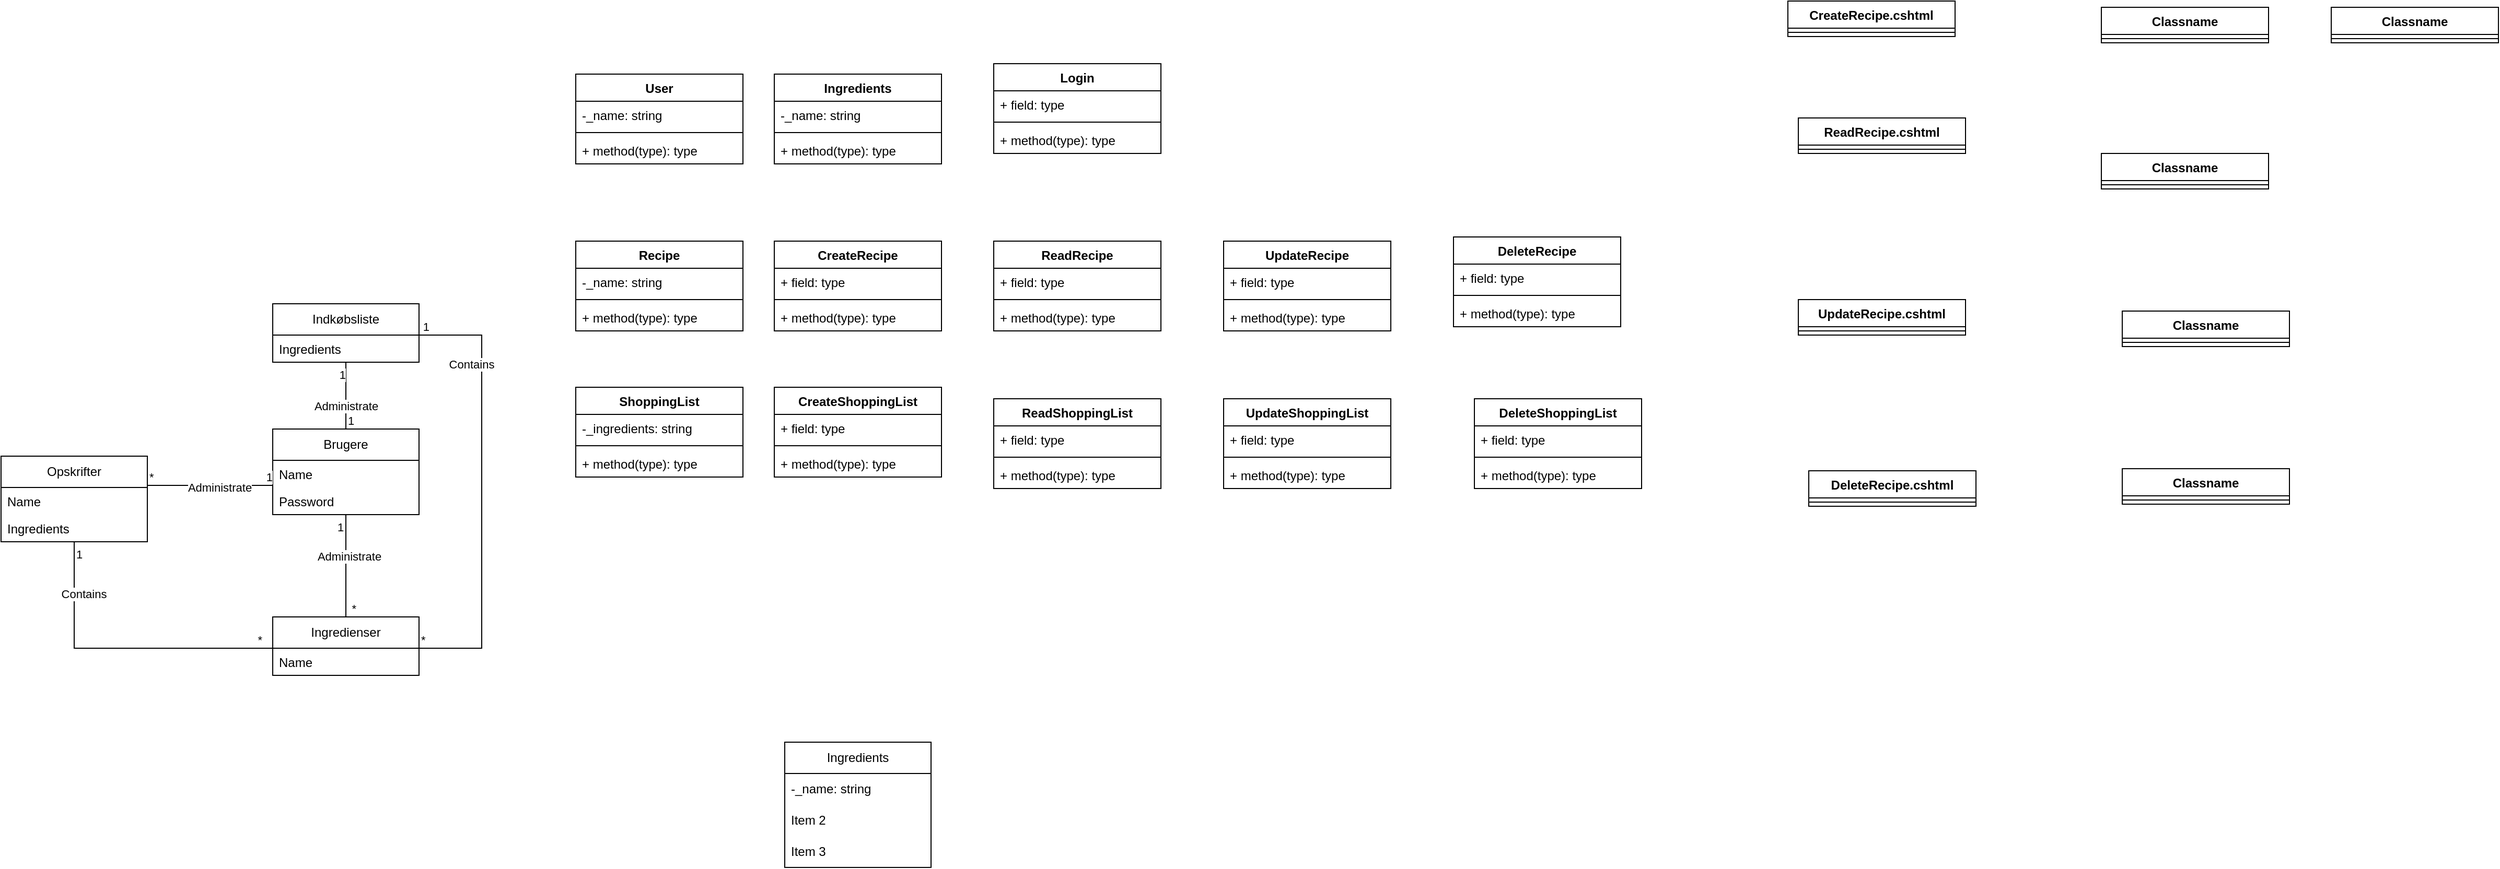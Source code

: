 <mxfile version="24.7.14">
  <diagram name="Page-1" id="929967ad-93f9-6ef4-fab6-5d389245f69c">
    <mxGraphModel dx="1613" dy="1902" grid="1" gridSize="10" guides="1" tooltips="1" connect="1" arrows="1" fold="1" page="1" pageScale="1.5" pageWidth="1169" pageHeight="826" background="none" math="0" shadow="0">
      <root>
        <mxCell id="0" style=";html=1;" />
        <mxCell id="1" style=";html=1;" parent="0" />
        <mxCell id="S16UhWUdueVycTpBz9DC-1" value="Ingredienser" style="swimlane;fontStyle=0;childLayout=stackLayout;horizontal=1;startSize=30;horizontalStack=0;resizeParent=1;resizeParentMax=0;resizeLast=0;collapsible=1;marginBottom=0;whiteSpace=wrap;html=1;" vertex="1" parent="1">
          <mxGeometry x="280" y="380" width="140" height="56" as="geometry" />
        </mxCell>
        <mxCell id="xfT99TKuTY2AC6sLYti0-56" value="Name" style="text;strokeColor=none;fillColor=none;align=left;verticalAlign=top;spacingLeft=4;spacingRight=4;overflow=hidden;rotatable=0;points=[[0,0.5],[1,0.5]];portConstraint=eastwest;whiteSpace=wrap;html=1;" vertex="1" parent="S16UhWUdueVycTpBz9DC-1">
          <mxGeometry y="30" width="140" height="26" as="geometry" />
        </mxCell>
        <mxCell id="S16UhWUdueVycTpBz9DC-5" value="Opskrifter" style="swimlane;fontStyle=0;childLayout=stackLayout;horizontal=1;startSize=30;horizontalStack=0;resizeParent=1;resizeParentMax=0;resizeLast=0;collapsible=1;marginBottom=0;whiteSpace=wrap;html=1;" vertex="1" parent="1">
          <mxGeometry x="20" y="226" width="140" height="82" as="geometry" />
        </mxCell>
        <mxCell id="xfT99TKuTY2AC6sLYti0-57" value="Name" style="text;strokeColor=none;fillColor=none;align=left;verticalAlign=top;spacingLeft=4;spacingRight=4;overflow=hidden;rotatable=0;points=[[0,0.5],[1,0.5]];portConstraint=eastwest;whiteSpace=wrap;html=1;" vertex="1" parent="S16UhWUdueVycTpBz9DC-5">
          <mxGeometry y="30" width="140" height="26" as="geometry" />
        </mxCell>
        <mxCell id="xfT99TKuTY2AC6sLYti0-50" value="Ingredients" style="text;strokeColor=none;fillColor=none;align=left;verticalAlign=top;spacingLeft=4;spacingRight=4;overflow=hidden;rotatable=0;points=[[0,0.5],[1,0.5]];portConstraint=eastwest;whiteSpace=wrap;html=1;" vertex="1" parent="S16UhWUdueVycTpBz9DC-5">
          <mxGeometry y="56" width="140" height="26" as="geometry" />
        </mxCell>
        <mxCell id="S16UhWUdueVycTpBz9DC-9" value="Brugere" style="swimlane;fontStyle=0;childLayout=stackLayout;horizontal=1;startSize=30;horizontalStack=0;resizeParent=1;resizeParentMax=0;resizeLast=0;collapsible=1;marginBottom=0;whiteSpace=wrap;html=1;" vertex="1" parent="1">
          <mxGeometry x="280" y="200" width="140" height="82" as="geometry" />
        </mxCell>
        <mxCell id="xfT99TKuTY2AC6sLYti0-53" value="Name" style="text;strokeColor=none;fillColor=none;align=left;verticalAlign=top;spacingLeft=4;spacingRight=4;overflow=hidden;rotatable=0;points=[[0,0.5],[1,0.5]];portConstraint=eastwest;whiteSpace=wrap;html=1;" vertex="1" parent="S16UhWUdueVycTpBz9DC-9">
          <mxGeometry y="30" width="140" height="26" as="geometry" />
        </mxCell>
        <mxCell id="xfT99TKuTY2AC6sLYti0-54" value="Password" style="text;strokeColor=none;fillColor=none;align=left;verticalAlign=top;spacingLeft=4;spacingRight=4;overflow=hidden;rotatable=0;points=[[0,0.5],[1,0.5]];portConstraint=eastwest;whiteSpace=wrap;html=1;" vertex="1" parent="S16UhWUdueVycTpBz9DC-9">
          <mxGeometry y="56" width="140" height="26" as="geometry" />
        </mxCell>
        <mxCell id="S16UhWUdueVycTpBz9DC-13" value="Indkøbsliste" style="swimlane;fontStyle=0;childLayout=stackLayout;horizontal=1;startSize=30;horizontalStack=0;resizeParent=1;resizeParentMax=0;resizeLast=0;collapsible=1;marginBottom=0;whiteSpace=wrap;html=1;" vertex="1" parent="1">
          <mxGeometry x="280" y="80" width="140" height="56" as="geometry" />
        </mxCell>
        <mxCell id="xfT99TKuTY2AC6sLYti0-48" value="Ingredients" style="text;strokeColor=none;fillColor=none;align=left;verticalAlign=top;spacingLeft=4;spacingRight=4;overflow=hidden;rotatable=0;points=[[0,0.5],[1,0.5]];portConstraint=eastwest;whiteSpace=wrap;html=1;" vertex="1" parent="S16UhWUdueVycTpBz9DC-13">
          <mxGeometry y="30" width="140" height="26" as="geometry" />
        </mxCell>
        <mxCell id="xfT99TKuTY2AC6sLYti0-23" value="" style="endArrow=none;html=1;edgeStyle=orthogonalEdgeStyle;rounded=0;" edge="1" parent="1" source="S16UhWUdueVycTpBz9DC-5" target="S16UhWUdueVycTpBz9DC-1">
          <mxGeometry relative="1" as="geometry">
            <mxPoint x="70" y="370" as="sourcePoint" />
            <mxPoint x="230" y="370" as="targetPoint" />
            <Array as="points">
              <mxPoint x="90" y="410" />
            </Array>
          </mxGeometry>
        </mxCell>
        <mxCell id="xfT99TKuTY2AC6sLYti0-24" value="1" style="edgeLabel;resizable=0;html=1;align=left;verticalAlign=bottom;" connectable="0" vertex="1" parent="xfT99TKuTY2AC6sLYti0-23">
          <mxGeometry x="-1" relative="1" as="geometry">
            <mxPoint y="20" as="offset" />
          </mxGeometry>
        </mxCell>
        <mxCell id="xfT99TKuTY2AC6sLYti0-25" value="*" style="edgeLabel;resizable=0;html=1;align=right;verticalAlign=bottom;" connectable="0" vertex="1" parent="xfT99TKuTY2AC6sLYti0-23">
          <mxGeometry x="1" relative="1" as="geometry">
            <mxPoint x="-10" as="offset" />
          </mxGeometry>
        </mxCell>
        <mxCell id="xfT99TKuTY2AC6sLYti0-41" value="Contains" style="edgeLabel;html=1;align=center;verticalAlign=middle;resizable=0;points=[];" connectable="0" vertex="1" parent="xfT99TKuTY2AC6sLYti0-23">
          <mxGeometry x="-0.239" y="-2" relative="1" as="geometry">
            <mxPoint y="-54" as="offset" />
          </mxGeometry>
        </mxCell>
        <mxCell id="xfT99TKuTY2AC6sLYti0-26" value="" style="endArrow=none;html=1;edgeStyle=orthogonalEdgeStyle;rounded=0;" edge="1" parent="1" source="S16UhWUdueVycTpBz9DC-1" target="S16UhWUdueVycTpBz9DC-13">
          <mxGeometry relative="1" as="geometry">
            <mxPoint x="570" y="330" as="sourcePoint" />
            <mxPoint x="730" y="330" as="targetPoint" />
            <Array as="points">
              <mxPoint x="480" y="410" />
              <mxPoint x="480" y="110" />
            </Array>
          </mxGeometry>
        </mxCell>
        <mxCell id="xfT99TKuTY2AC6sLYti0-27" value="*" style="edgeLabel;resizable=0;html=1;align=left;verticalAlign=bottom;" connectable="0" vertex="1" parent="xfT99TKuTY2AC6sLYti0-26">
          <mxGeometry x="-1" relative="1" as="geometry" />
        </mxCell>
        <mxCell id="xfT99TKuTY2AC6sLYti0-28" value="1" style="edgeLabel;resizable=0;html=1;align=right;verticalAlign=bottom;" connectable="0" vertex="1" parent="xfT99TKuTY2AC6sLYti0-26">
          <mxGeometry x="1" relative="1" as="geometry">
            <mxPoint x="10" as="offset" />
          </mxGeometry>
        </mxCell>
        <mxCell id="xfT99TKuTY2AC6sLYti0-42" value="Contains" style="edgeLabel;html=1;align=center;verticalAlign=middle;resizable=0;points=[];" connectable="0" vertex="1" parent="xfT99TKuTY2AC6sLYti0-26">
          <mxGeometry x="0.057" y="2" relative="1" as="geometry">
            <mxPoint x="-8" y="-110" as="offset" />
          </mxGeometry>
        </mxCell>
        <mxCell id="xfT99TKuTY2AC6sLYti0-29" value="" style="endArrow=none;html=1;edgeStyle=orthogonalEdgeStyle;rounded=0;" edge="1" parent="1" source="S16UhWUdueVycTpBz9DC-5" target="S16UhWUdueVycTpBz9DC-9">
          <mxGeometry relative="1" as="geometry">
            <mxPoint x="570" y="330" as="sourcePoint" />
            <mxPoint x="730" y="330" as="targetPoint" />
            <Array as="points">
              <mxPoint x="200" y="254" />
              <mxPoint x="200" y="254" />
            </Array>
          </mxGeometry>
        </mxCell>
        <mxCell id="xfT99TKuTY2AC6sLYti0-30" value="*" style="edgeLabel;resizable=0;html=1;align=left;verticalAlign=bottom;" connectable="0" vertex="1" parent="xfT99TKuTY2AC6sLYti0-29">
          <mxGeometry x="-1" relative="1" as="geometry" />
        </mxCell>
        <mxCell id="xfT99TKuTY2AC6sLYti0-31" value="1" style="edgeLabel;resizable=0;html=1;align=right;verticalAlign=bottom;" connectable="0" vertex="1" parent="xfT99TKuTY2AC6sLYti0-29">
          <mxGeometry x="1" relative="1" as="geometry" />
        </mxCell>
        <mxCell id="xfT99TKuTY2AC6sLYti0-45" value="Administrate" style="edgeLabel;html=1;align=center;verticalAlign=middle;resizable=0;points=[];" connectable="0" vertex="1" parent="xfT99TKuTY2AC6sLYti0-29">
          <mxGeometry x="-0.138" y="-2" relative="1" as="geometry">
            <mxPoint x="17" as="offset" />
          </mxGeometry>
        </mxCell>
        <mxCell id="xfT99TKuTY2AC6sLYti0-35" value="" style="endArrow=none;html=1;edgeStyle=orthogonalEdgeStyle;rounded=0;" edge="1" parent="1" source="S16UhWUdueVycTpBz9DC-9" target="S16UhWUdueVycTpBz9DC-13">
          <mxGeometry relative="1" as="geometry">
            <mxPoint x="570" y="330" as="sourcePoint" />
            <mxPoint x="730" y="330" as="targetPoint" />
          </mxGeometry>
        </mxCell>
        <mxCell id="xfT99TKuTY2AC6sLYti0-36" value="1" style="edgeLabel;resizable=0;html=1;align=left;verticalAlign=bottom;" connectable="0" vertex="1" parent="xfT99TKuTY2AC6sLYti0-35">
          <mxGeometry x="-1" relative="1" as="geometry" />
        </mxCell>
        <mxCell id="xfT99TKuTY2AC6sLYti0-37" value="1" style="edgeLabel;resizable=0;html=1;align=right;verticalAlign=bottom;" connectable="0" vertex="1" parent="xfT99TKuTY2AC6sLYti0-35">
          <mxGeometry x="1" relative="1" as="geometry">
            <mxPoint y="20" as="offset" />
          </mxGeometry>
        </mxCell>
        <mxCell id="xfT99TKuTY2AC6sLYti0-43" value="Administrate" style="edgeLabel;html=1;align=center;verticalAlign=middle;resizable=0;points=[];" connectable="0" vertex="1" parent="xfT99TKuTY2AC6sLYti0-35">
          <mxGeometry x="-0.156" relative="1" as="geometry">
            <mxPoint y="5" as="offset" />
          </mxGeometry>
        </mxCell>
        <mxCell id="xfT99TKuTY2AC6sLYti0-38" value="" style="endArrow=none;html=1;edgeStyle=orthogonalEdgeStyle;rounded=0;" edge="1" parent="1" source="S16UhWUdueVycTpBz9DC-9" target="S16UhWUdueVycTpBz9DC-1">
          <mxGeometry relative="1" as="geometry">
            <mxPoint x="570" y="330" as="sourcePoint" />
            <mxPoint x="730" y="330" as="targetPoint" />
          </mxGeometry>
        </mxCell>
        <mxCell id="xfT99TKuTY2AC6sLYti0-39" value="1" style="edgeLabel;resizable=0;html=1;align=left;verticalAlign=bottom;" connectable="0" vertex="1" parent="xfT99TKuTY2AC6sLYti0-38">
          <mxGeometry x="-1" relative="1" as="geometry">
            <mxPoint x="-10" y="20" as="offset" />
          </mxGeometry>
        </mxCell>
        <mxCell id="xfT99TKuTY2AC6sLYti0-40" value="*" style="edgeLabel;resizable=0;html=1;align=right;verticalAlign=bottom;" connectable="0" vertex="1" parent="xfT99TKuTY2AC6sLYti0-38">
          <mxGeometry x="1" relative="1" as="geometry">
            <mxPoint x="10" as="offset" />
          </mxGeometry>
        </mxCell>
        <mxCell id="xfT99TKuTY2AC6sLYti0-44" value="Administrate" style="edgeLabel;html=1;align=center;verticalAlign=middle;resizable=0;points=[];" connectable="0" vertex="1" parent="xfT99TKuTY2AC6sLYti0-38">
          <mxGeometry x="0.056" y="3" relative="1" as="geometry">
            <mxPoint y="-12" as="offset" />
          </mxGeometry>
        </mxCell>
        <mxCell id="S16UhWUdueVycTpBz9DC-59" value="Ingredients" style="swimlane;fontStyle=0;childLayout=stackLayout;horizontal=1;startSize=30;horizontalStack=0;resizeParent=1;resizeParentMax=0;resizeLast=0;collapsible=1;marginBottom=0;whiteSpace=wrap;html=1;" vertex="1" parent="1">
          <mxGeometry x="770" y="500" width="140" height="120" as="geometry" />
        </mxCell>
        <mxCell id="S16UhWUdueVycTpBz9DC-60" value="-_name: string" style="text;strokeColor=none;fillColor=none;align=left;verticalAlign=middle;spacingLeft=4;spacingRight=4;overflow=hidden;points=[[0,0.5],[1,0.5]];portConstraint=eastwest;rotatable=0;whiteSpace=wrap;html=1;" vertex="1" parent="S16UhWUdueVycTpBz9DC-59">
          <mxGeometry y="30" width="140" height="30" as="geometry" />
        </mxCell>
        <mxCell id="S16UhWUdueVycTpBz9DC-61" value="Item 2" style="text;strokeColor=none;fillColor=none;align=left;verticalAlign=middle;spacingLeft=4;spacingRight=4;overflow=hidden;points=[[0,0.5],[1,0.5]];portConstraint=eastwest;rotatable=0;whiteSpace=wrap;html=1;" vertex="1" parent="S16UhWUdueVycTpBz9DC-59">
          <mxGeometry y="60" width="140" height="30" as="geometry" />
        </mxCell>
        <mxCell id="S16UhWUdueVycTpBz9DC-62" value="Item 3" style="text;strokeColor=none;fillColor=none;align=left;verticalAlign=middle;spacingLeft=4;spacingRight=4;overflow=hidden;points=[[0,0.5],[1,0.5]];portConstraint=eastwest;rotatable=0;whiteSpace=wrap;html=1;" vertex="1" parent="S16UhWUdueVycTpBz9DC-59">
          <mxGeometry y="90" width="140" height="30" as="geometry" />
        </mxCell>
        <mxCell id="S16UhWUdueVycTpBz9DC-67" value="CreateRecipe" style="swimlane;fontStyle=1;align=center;verticalAlign=top;childLayout=stackLayout;horizontal=1;startSize=26;horizontalStack=0;resizeParent=1;resizeParentMax=0;resizeLast=0;collapsible=1;marginBottom=0;whiteSpace=wrap;html=1;" vertex="1" parent="1">
          <mxGeometry x="760" y="20" width="160" height="86" as="geometry" />
        </mxCell>
        <mxCell id="S16UhWUdueVycTpBz9DC-68" value="+ field: type" style="text;strokeColor=none;fillColor=none;align=left;verticalAlign=top;spacingLeft=4;spacingRight=4;overflow=hidden;rotatable=0;points=[[0,0.5],[1,0.5]];portConstraint=eastwest;whiteSpace=wrap;html=1;" vertex="1" parent="S16UhWUdueVycTpBz9DC-67">
          <mxGeometry y="26" width="160" height="26" as="geometry" />
        </mxCell>
        <mxCell id="S16UhWUdueVycTpBz9DC-69" value="" style="line;strokeWidth=1;fillColor=none;align=left;verticalAlign=middle;spacingTop=-1;spacingLeft=3;spacingRight=3;rotatable=0;labelPosition=right;points=[];portConstraint=eastwest;strokeColor=inherit;" vertex="1" parent="S16UhWUdueVycTpBz9DC-67">
          <mxGeometry y="52" width="160" height="8" as="geometry" />
        </mxCell>
        <mxCell id="S16UhWUdueVycTpBz9DC-70" value="+ method(type): type" style="text;strokeColor=none;fillColor=none;align=left;verticalAlign=top;spacingLeft=4;spacingRight=4;overflow=hidden;rotatable=0;points=[[0,0.5],[1,0.5]];portConstraint=eastwest;whiteSpace=wrap;html=1;" vertex="1" parent="S16UhWUdueVycTpBz9DC-67">
          <mxGeometry y="60" width="160" height="26" as="geometry" />
        </mxCell>
        <mxCell id="S16UhWUdueVycTpBz9DC-71" value="ReadRecipe" style="swimlane;fontStyle=1;align=center;verticalAlign=top;childLayout=stackLayout;horizontal=1;startSize=26;horizontalStack=0;resizeParent=1;resizeParentMax=0;resizeLast=0;collapsible=1;marginBottom=0;whiteSpace=wrap;html=1;" vertex="1" parent="1">
          <mxGeometry x="970" y="20" width="160" height="86" as="geometry" />
        </mxCell>
        <mxCell id="S16UhWUdueVycTpBz9DC-72" value="+ field: type" style="text;strokeColor=none;fillColor=none;align=left;verticalAlign=top;spacingLeft=4;spacingRight=4;overflow=hidden;rotatable=0;points=[[0,0.5],[1,0.5]];portConstraint=eastwest;whiteSpace=wrap;html=1;" vertex="1" parent="S16UhWUdueVycTpBz9DC-71">
          <mxGeometry y="26" width="160" height="26" as="geometry" />
        </mxCell>
        <mxCell id="S16UhWUdueVycTpBz9DC-73" value="" style="line;strokeWidth=1;fillColor=none;align=left;verticalAlign=middle;spacingTop=-1;spacingLeft=3;spacingRight=3;rotatable=0;labelPosition=right;points=[];portConstraint=eastwest;strokeColor=inherit;" vertex="1" parent="S16UhWUdueVycTpBz9DC-71">
          <mxGeometry y="52" width="160" height="8" as="geometry" />
        </mxCell>
        <mxCell id="S16UhWUdueVycTpBz9DC-74" value="+ method(type): type" style="text;strokeColor=none;fillColor=none;align=left;verticalAlign=top;spacingLeft=4;spacingRight=4;overflow=hidden;rotatable=0;points=[[0,0.5],[1,0.5]];portConstraint=eastwest;whiteSpace=wrap;html=1;" vertex="1" parent="S16UhWUdueVycTpBz9DC-71">
          <mxGeometry y="60" width="160" height="26" as="geometry" />
        </mxCell>
        <mxCell id="S16UhWUdueVycTpBz9DC-75" value="UpdateRecipe" style="swimlane;fontStyle=1;align=center;verticalAlign=top;childLayout=stackLayout;horizontal=1;startSize=26;horizontalStack=0;resizeParent=1;resizeParentMax=0;resizeLast=0;collapsible=1;marginBottom=0;whiteSpace=wrap;html=1;" vertex="1" parent="1">
          <mxGeometry x="1190" y="20" width="160" height="86" as="geometry" />
        </mxCell>
        <mxCell id="S16UhWUdueVycTpBz9DC-76" value="+ field: type" style="text;strokeColor=none;fillColor=none;align=left;verticalAlign=top;spacingLeft=4;spacingRight=4;overflow=hidden;rotatable=0;points=[[0,0.5],[1,0.5]];portConstraint=eastwest;whiteSpace=wrap;html=1;" vertex="1" parent="S16UhWUdueVycTpBz9DC-75">
          <mxGeometry y="26" width="160" height="26" as="geometry" />
        </mxCell>
        <mxCell id="S16UhWUdueVycTpBz9DC-77" value="" style="line;strokeWidth=1;fillColor=none;align=left;verticalAlign=middle;spacingTop=-1;spacingLeft=3;spacingRight=3;rotatable=0;labelPosition=right;points=[];portConstraint=eastwest;strokeColor=inherit;" vertex="1" parent="S16UhWUdueVycTpBz9DC-75">
          <mxGeometry y="52" width="160" height="8" as="geometry" />
        </mxCell>
        <mxCell id="S16UhWUdueVycTpBz9DC-78" value="+ method(type): type" style="text;strokeColor=none;fillColor=none;align=left;verticalAlign=top;spacingLeft=4;spacingRight=4;overflow=hidden;rotatable=0;points=[[0,0.5],[1,0.5]];portConstraint=eastwest;whiteSpace=wrap;html=1;" vertex="1" parent="S16UhWUdueVycTpBz9DC-75">
          <mxGeometry y="60" width="160" height="26" as="geometry" />
        </mxCell>
        <mxCell id="S16UhWUdueVycTpBz9DC-79" value="DeleteRecipe" style="swimlane;fontStyle=1;align=center;verticalAlign=top;childLayout=stackLayout;horizontal=1;startSize=26;horizontalStack=0;resizeParent=1;resizeParentMax=0;resizeLast=0;collapsible=1;marginBottom=0;whiteSpace=wrap;html=1;" vertex="1" parent="1">
          <mxGeometry x="1410" y="16" width="160" height="86" as="geometry" />
        </mxCell>
        <mxCell id="S16UhWUdueVycTpBz9DC-80" value="+ field: type" style="text;strokeColor=none;fillColor=none;align=left;verticalAlign=top;spacingLeft=4;spacingRight=4;overflow=hidden;rotatable=0;points=[[0,0.5],[1,0.5]];portConstraint=eastwest;whiteSpace=wrap;html=1;" vertex="1" parent="S16UhWUdueVycTpBz9DC-79">
          <mxGeometry y="26" width="160" height="26" as="geometry" />
        </mxCell>
        <mxCell id="S16UhWUdueVycTpBz9DC-81" value="" style="line;strokeWidth=1;fillColor=none;align=left;verticalAlign=middle;spacingTop=-1;spacingLeft=3;spacingRight=3;rotatable=0;labelPosition=right;points=[];portConstraint=eastwest;strokeColor=inherit;" vertex="1" parent="S16UhWUdueVycTpBz9DC-79">
          <mxGeometry y="52" width="160" height="8" as="geometry" />
        </mxCell>
        <mxCell id="S16UhWUdueVycTpBz9DC-82" value="+ method(type): type" style="text;strokeColor=none;fillColor=none;align=left;verticalAlign=top;spacingLeft=4;spacingRight=4;overflow=hidden;rotatable=0;points=[[0,0.5],[1,0.5]];portConstraint=eastwest;whiteSpace=wrap;html=1;" vertex="1" parent="S16UhWUdueVycTpBz9DC-79">
          <mxGeometry y="60" width="160" height="26" as="geometry" />
        </mxCell>
        <mxCell id="S16UhWUdueVycTpBz9DC-83" value="CreateShoppingList" style="swimlane;fontStyle=1;align=center;verticalAlign=top;childLayout=stackLayout;horizontal=1;startSize=26;horizontalStack=0;resizeParent=1;resizeParentMax=0;resizeLast=0;collapsible=1;marginBottom=0;whiteSpace=wrap;html=1;" vertex="1" parent="1">
          <mxGeometry x="760" y="160" width="160" height="86" as="geometry" />
        </mxCell>
        <mxCell id="S16UhWUdueVycTpBz9DC-84" value="+ field: type" style="text;strokeColor=none;fillColor=none;align=left;verticalAlign=top;spacingLeft=4;spacingRight=4;overflow=hidden;rotatable=0;points=[[0,0.5],[1,0.5]];portConstraint=eastwest;whiteSpace=wrap;html=1;" vertex="1" parent="S16UhWUdueVycTpBz9DC-83">
          <mxGeometry y="26" width="160" height="26" as="geometry" />
        </mxCell>
        <mxCell id="S16UhWUdueVycTpBz9DC-85" value="" style="line;strokeWidth=1;fillColor=none;align=left;verticalAlign=middle;spacingTop=-1;spacingLeft=3;spacingRight=3;rotatable=0;labelPosition=right;points=[];portConstraint=eastwest;strokeColor=inherit;" vertex="1" parent="S16UhWUdueVycTpBz9DC-83">
          <mxGeometry y="52" width="160" height="8" as="geometry" />
        </mxCell>
        <mxCell id="S16UhWUdueVycTpBz9DC-86" value="+ method(type): type" style="text;strokeColor=none;fillColor=none;align=left;verticalAlign=top;spacingLeft=4;spacingRight=4;overflow=hidden;rotatable=0;points=[[0,0.5],[1,0.5]];portConstraint=eastwest;whiteSpace=wrap;html=1;" vertex="1" parent="S16UhWUdueVycTpBz9DC-83">
          <mxGeometry y="60" width="160" height="26" as="geometry" />
        </mxCell>
        <mxCell id="S16UhWUdueVycTpBz9DC-87" value="ReadShoppingList" style="swimlane;fontStyle=1;align=center;verticalAlign=top;childLayout=stackLayout;horizontal=1;startSize=26;horizontalStack=0;resizeParent=1;resizeParentMax=0;resizeLast=0;collapsible=1;marginBottom=0;whiteSpace=wrap;html=1;" vertex="1" parent="1">
          <mxGeometry x="970" y="171" width="160" height="86" as="geometry" />
        </mxCell>
        <mxCell id="S16UhWUdueVycTpBz9DC-88" value="+ field: type" style="text;strokeColor=none;fillColor=none;align=left;verticalAlign=top;spacingLeft=4;spacingRight=4;overflow=hidden;rotatable=0;points=[[0,0.5],[1,0.5]];portConstraint=eastwest;whiteSpace=wrap;html=1;" vertex="1" parent="S16UhWUdueVycTpBz9DC-87">
          <mxGeometry y="26" width="160" height="26" as="geometry" />
        </mxCell>
        <mxCell id="S16UhWUdueVycTpBz9DC-89" value="" style="line;strokeWidth=1;fillColor=none;align=left;verticalAlign=middle;spacingTop=-1;spacingLeft=3;spacingRight=3;rotatable=0;labelPosition=right;points=[];portConstraint=eastwest;strokeColor=inherit;" vertex="1" parent="S16UhWUdueVycTpBz9DC-87">
          <mxGeometry y="52" width="160" height="8" as="geometry" />
        </mxCell>
        <mxCell id="S16UhWUdueVycTpBz9DC-90" value="+ method(type): type" style="text;strokeColor=none;fillColor=none;align=left;verticalAlign=top;spacingLeft=4;spacingRight=4;overflow=hidden;rotatable=0;points=[[0,0.5],[1,0.5]];portConstraint=eastwest;whiteSpace=wrap;html=1;" vertex="1" parent="S16UhWUdueVycTpBz9DC-87">
          <mxGeometry y="60" width="160" height="26" as="geometry" />
        </mxCell>
        <mxCell id="S16UhWUdueVycTpBz9DC-91" value="UpdateShoppingList" style="swimlane;fontStyle=1;align=center;verticalAlign=top;childLayout=stackLayout;horizontal=1;startSize=26;horizontalStack=0;resizeParent=1;resizeParentMax=0;resizeLast=0;collapsible=1;marginBottom=0;whiteSpace=wrap;html=1;" vertex="1" parent="1">
          <mxGeometry x="1190" y="171" width="160" height="86" as="geometry" />
        </mxCell>
        <mxCell id="S16UhWUdueVycTpBz9DC-92" value="+ field: type" style="text;strokeColor=none;fillColor=none;align=left;verticalAlign=top;spacingLeft=4;spacingRight=4;overflow=hidden;rotatable=0;points=[[0,0.5],[1,0.5]];portConstraint=eastwest;whiteSpace=wrap;html=1;" vertex="1" parent="S16UhWUdueVycTpBz9DC-91">
          <mxGeometry y="26" width="160" height="26" as="geometry" />
        </mxCell>
        <mxCell id="S16UhWUdueVycTpBz9DC-93" value="" style="line;strokeWidth=1;fillColor=none;align=left;verticalAlign=middle;spacingTop=-1;spacingLeft=3;spacingRight=3;rotatable=0;labelPosition=right;points=[];portConstraint=eastwest;strokeColor=inherit;" vertex="1" parent="S16UhWUdueVycTpBz9DC-91">
          <mxGeometry y="52" width="160" height="8" as="geometry" />
        </mxCell>
        <mxCell id="S16UhWUdueVycTpBz9DC-94" value="+ method(type): type" style="text;strokeColor=none;fillColor=none;align=left;verticalAlign=top;spacingLeft=4;spacingRight=4;overflow=hidden;rotatable=0;points=[[0,0.5],[1,0.5]];portConstraint=eastwest;whiteSpace=wrap;html=1;" vertex="1" parent="S16UhWUdueVycTpBz9DC-91">
          <mxGeometry y="60" width="160" height="26" as="geometry" />
        </mxCell>
        <mxCell id="S16UhWUdueVycTpBz9DC-95" value="DeleteShoppingList" style="swimlane;fontStyle=1;align=center;verticalAlign=top;childLayout=stackLayout;horizontal=1;startSize=26;horizontalStack=0;resizeParent=1;resizeParentMax=0;resizeLast=0;collapsible=1;marginBottom=0;whiteSpace=wrap;html=1;" vertex="1" parent="1">
          <mxGeometry x="1430" y="171" width="160" height="86" as="geometry" />
        </mxCell>
        <mxCell id="S16UhWUdueVycTpBz9DC-96" value="+ field: type" style="text;strokeColor=none;fillColor=none;align=left;verticalAlign=top;spacingLeft=4;spacingRight=4;overflow=hidden;rotatable=0;points=[[0,0.5],[1,0.5]];portConstraint=eastwest;whiteSpace=wrap;html=1;" vertex="1" parent="S16UhWUdueVycTpBz9DC-95">
          <mxGeometry y="26" width="160" height="26" as="geometry" />
        </mxCell>
        <mxCell id="S16UhWUdueVycTpBz9DC-97" value="" style="line;strokeWidth=1;fillColor=none;align=left;verticalAlign=middle;spacingTop=-1;spacingLeft=3;spacingRight=3;rotatable=0;labelPosition=right;points=[];portConstraint=eastwest;strokeColor=inherit;" vertex="1" parent="S16UhWUdueVycTpBz9DC-95">
          <mxGeometry y="52" width="160" height="8" as="geometry" />
        </mxCell>
        <mxCell id="S16UhWUdueVycTpBz9DC-98" value="+ method(type): type" style="text;strokeColor=none;fillColor=none;align=left;verticalAlign=top;spacingLeft=4;spacingRight=4;overflow=hidden;rotatable=0;points=[[0,0.5],[1,0.5]];portConstraint=eastwest;whiteSpace=wrap;html=1;" vertex="1" parent="S16UhWUdueVycTpBz9DC-95">
          <mxGeometry y="60" width="160" height="26" as="geometry" />
        </mxCell>
        <mxCell id="S16UhWUdueVycTpBz9DC-99" value="User" style="swimlane;fontStyle=1;align=center;verticalAlign=top;childLayout=stackLayout;horizontal=1;startSize=26;horizontalStack=0;resizeParent=1;resizeParentMax=0;resizeLast=0;collapsible=1;marginBottom=0;whiteSpace=wrap;html=1;" vertex="1" parent="1">
          <mxGeometry x="570" y="-140" width="160" height="86" as="geometry" />
        </mxCell>
        <mxCell id="S16UhWUdueVycTpBz9DC-100" value="&lt;div&gt;-_name: string&lt;/div&gt;&lt;div&gt;&lt;br&gt;&lt;/div&gt;" style="text;strokeColor=none;fillColor=none;align=left;verticalAlign=top;spacingLeft=4;spacingRight=4;overflow=hidden;rotatable=0;points=[[0,0.5],[1,0.5]];portConstraint=eastwest;whiteSpace=wrap;html=1;" vertex="1" parent="S16UhWUdueVycTpBz9DC-99">
          <mxGeometry y="26" width="160" height="26" as="geometry" />
        </mxCell>
        <mxCell id="S16UhWUdueVycTpBz9DC-101" value="" style="line;strokeWidth=1;fillColor=none;align=left;verticalAlign=middle;spacingTop=-1;spacingLeft=3;spacingRight=3;rotatable=0;labelPosition=right;points=[];portConstraint=eastwest;strokeColor=inherit;" vertex="1" parent="S16UhWUdueVycTpBz9DC-99">
          <mxGeometry y="52" width="160" height="8" as="geometry" />
        </mxCell>
        <mxCell id="S16UhWUdueVycTpBz9DC-102" value="+ method(type): type" style="text;strokeColor=none;fillColor=none;align=left;verticalAlign=top;spacingLeft=4;spacingRight=4;overflow=hidden;rotatable=0;points=[[0,0.5],[1,0.5]];portConstraint=eastwest;whiteSpace=wrap;html=1;" vertex="1" parent="S16UhWUdueVycTpBz9DC-99">
          <mxGeometry y="60" width="160" height="26" as="geometry" />
        </mxCell>
        <mxCell id="S16UhWUdueVycTpBz9DC-104" value="Ingredients" style="swimlane;fontStyle=1;align=center;verticalAlign=top;childLayout=stackLayout;horizontal=1;startSize=26;horizontalStack=0;resizeParent=1;resizeParentMax=0;resizeLast=0;collapsible=1;marginBottom=0;whiteSpace=wrap;html=1;" vertex="1" parent="1">
          <mxGeometry x="760" y="-140" width="160" height="86" as="geometry" />
        </mxCell>
        <mxCell id="S16UhWUdueVycTpBz9DC-105" value="-_name: string" style="text;strokeColor=none;fillColor=none;align=left;verticalAlign=top;spacingLeft=4;spacingRight=4;overflow=hidden;rotatable=0;points=[[0,0.5],[1,0.5]];portConstraint=eastwest;whiteSpace=wrap;html=1;" vertex="1" parent="S16UhWUdueVycTpBz9DC-104">
          <mxGeometry y="26" width="160" height="26" as="geometry" />
        </mxCell>
        <mxCell id="S16UhWUdueVycTpBz9DC-106" value="" style="line;strokeWidth=1;fillColor=none;align=left;verticalAlign=middle;spacingTop=-1;spacingLeft=3;spacingRight=3;rotatable=0;labelPosition=right;points=[];portConstraint=eastwest;strokeColor=inherit;" vertex="1" parent="S16UhWUdueVycTpBz9DC-104">
          <mxGeometry y="52" width="160" height="8" as="geometry" />
        </mxCell>
        <mxCell id="S16UhWUdueVycTpBz9DC-107" value="+ method(type): type" style="text;strokeColor=none;fillColor=none;align=left;verticalAlign=top;spacingLeft=4;spacingRight=4;overflow=hidden;rotatable=0;points=[[0,0.5],[1,0.5]];portConstraint=eastwest;whiteSpace=wrap;html=1;" vertex="1" parent="S16UhWUdueVycTpBz9DC-104">
          <mxGeometry y="60" width="160" height="26" as="geometry" />
        </mxCell>
        <mxCell id="S16UhWUdueVycTpBz9DC-108" value="ShoppingList" style="swimlane;fontStyle=1;align=center;verticalAlign=top;childLayout=stackLayout;horizontal=1;startSize=26;horizontalStack=0;resizeParent=1;resizeParentMax=0;resizeLast=0;collapsible=1;marginBottom=0;whiteSpace=wrap;html=1;" vertex="1" parent="1">
          <mxGeometry x="570" y="160" width="160" height="86" as="geometry" />
        </mxCell>
        <mxCell id="S16UhWUdueVycTpBz9DC-109" value="-_ingredients: string" style="text;strokeColor=none;fillColor=none;align=left;verticalAlign=top;spacingLeft=4;spacingRight=4;overflow=hidden;rotatable=0;points=[[0,0.5],[1,0.5]];portConstraint=eastwest;whiteSpace=wrap;html=1;" vertex="1" parent="S16UhWUdueVycTpBz9DC-108">
          <mxGeometry y="26" width="160" height="26" as="geometry" />
        </mxCell>
        <mxCell id="S16UhWUdueVycTpBz9DC-110" value="" style="line;strokeWidth=1;fillColor=none;align=left;verticalAlign=middle;spacingTop=-1;spacingLeft=3;spacingRight=3;rotatable=0;labelPosition=right;points=[];portConstraint=eastwest;strokeColor=inherit;" vertex="1" parent="S16UhWUdueVycTpBz9DC-108">
          <mxGeometry y="52" width="160" height="8" as="geometry" />
        </mxCell>
        <mxCell id="S16UhWUdueVycTpBz9DC-111" value="+ method(type): type" style="text;strokeColor=none;fillColor=none;align=left;verticalAlign=top;spacingLeft=4;spacingRight=4;overflow=hidden;rotatable=0;points=[[0,0.5],[1,0.5]];portConstraint=eastwest;whiteSpace=wrap;html=1;" vertex="1" parent="S16UhWUdueVycTpBz9DC-108">
          <mxGeometry y="60" width="160" height="26" as="geometry" />
        </mxCell>
        <mxCell id="S16UhWUdueVycTpBz9DC-112" value="Recipe" style="swimlane;fontStyle=1;align=center;verticalAlign=top;childLayout=stackLayout;horizontal=1;startSize=26;horizontalStack=0;resizeParent=1;resizeParentMax=0;resizeLast=0;collapsible=1;marginBottom=0;whiteSpace=wrap;html=1;" vertex="1" parent="1">
          <mxGeometry x="570" y="20" width="160" height="86" as="geometry" />
        </mxCell>
        <mxCell id="S16UhWUdueVycTpBz9DC-113" value="-_name: string" style="text;strokeColor=none;fillColor=none;align=left;verticalAlign=top;spacingLeft=4;spacingRight=4;overflow=hidden;rotatable=0;points=[[0,0.5],[1,0.5]];portConstraint=eastwest;whiteSpace=wrap;html=1;" vertex="1" parent="S16UhWUdueVycTpBz9DC-112">
          <mxGeometry y="26" width="160" height="26" as="geometry" />
        </mxCell>
        <mxCell id="S16UhWUdueVycTpBz9DC-114" value="" style="line;strokeWidth=1;fillColor=none;align=left;verticalAlign=middle;spacingTop=-1;spacingLeft=3;spacingRight=3;rotatable=0;labelPosition=right;points=[];portConstraint=eastwest;strokeColor=inherit;" vertex="1" parent="S16UhWUdueVycTpBz9DC-112">
          <mxGeometry y="52" width="160" height="8" as="geometry" />
        </mxCell>
        <mxCell id="S16UhWUdueVycTpBz9DC-115" value="+ method(type): type" style="text;strokeColor=none;fillColor=none;align=left;verticalAlign=top;spacingLeft=4;spacingRight=4;overflow=hidden;rotatable=0;points=[[0,0.5],[1,0.5]];portConstraint=eastwest;whiteSpace=wrap;html=1;" vertex="1" parent="S16UhWUdueVycTpBz9DC-112">
          <mxGeometry y="60" width="160" height="26" as="geometry" />
        </mxCell>
        <mxCell id="S16UhWUdueVycTpBz9DC-116" value="Login" style="swimlane;fontStyle=1;align=center;verticalAlign=top;childLayout=stackLayout;horizontal=1;startSize=26;horizontalStack=0;resizeParent=1;resizeParentMax=0;resizeLast=0;collapsible=1;marginBottom=0;whiteSpace=wrap;html=1;" vertex="1" parent="1">
          <mxGeometry x="970" y="-150" width="160" height="86" as="geometry" />
        </mxCell>
        <mxCell id="S16UhWUdueVycTpBz9DC-117" value="+ field: type" style="text;strokeColor=none;fillColor=none;align=left;verticalAlign=top;spacingLeft=4;spacingRight=4;overflow=hidden;rotatable=0;points=[[0,0.5],[1,0.5]];portConstraint=eastwest;whiteSpace=wrap;html=1;" vertex="1" parent="S16UhWUdueVycTpBz9DC-116">
          <mxGeometry y="26" width="160" height="26" as="geometry" />
        </mxCell>
        <mxCell id="S16UhWUdueVycTpBz9DC-118" value="" style="line;strokeWidth=1;fillColor=none;align=left;verticalAlign=middle;spacingTop=-1;spacingLeft=3;spacingRight=3;rotatable=0;labelPosition=right;points=[];portConstraint=eastwest;strokeColor=inherit;" vertex="1" parent="S16UhWUdueVycTpBz9DC-116">
          <mxGeometry y="52" width="160" height="8" as="geometry" />
        </mxCell>
        <mxCell id="S16UhWUdueVycTpBz9DC-119" value="+ method(type): type" style="text;strokeColor=none;fillColor=none;align=left;verticalAlign=top;spacingLeft=4;spacingRight=4;overflow=hidden;rotatable=0;points=[[0,0.5],[1,0.5]];portConstraint=eastwest;whiteSpace=wrap;html=1;" vertex="1" parent="S16UhWUdueVycTpBz9DC-116">
          <mxGeometry y="60" width="160" height="26" as="geometry" />
        </mxCell>
        <mxCell id="S16UhWUdueVycTpBz9DC-121" value="CreateRecipe.cshtml" style="swimlane;fontStyle=1;align=center;verticalAlign=top;childLayout=stackLayout;horizontal=1;startSize=26;horizontalStack=0;resizeParent=1;resizeParentMax=0;resizeLast=0;collapsible=1;marginBottom=0;whiteSpace=wrap;html=1;" vertex="1" parent="1">
          <mxGeometry x="1730" y="-210" width="160" height="34" as="geometry" />
        </mxCell>
        <mxCell id="S16UhWUdueVycTpBz9DC-123" value="" style="line;strokeWidth=1;fillColor=none;align=left;verticalAlign=middle;spacingTop=-1;spacingLeft=3;spacingRight=3;rotatable=0;labelPosition=right;points=[];portConstraint=eastwest;strokeColor=inherit;" vertex="1" parent="S16UhWUdueVycTpBz9DC-121">
          <mxGeometry y="26" width="160" height="8" as="geometry" />
        </mxCell>
        <mxCell id="S16UhWUdueVycTpBz9DC-129" value="ReadRecipe.cshtml" style="swimlane;fontStyle=1;align=center;verticalAlign=top;childLayout=stackLayout;horizontal=1;startSize=26;horizontalStack=0;resizeParent=1;resizeParentMax=0;resizeLast=0;collapsible=1;marginBottom=0;whiteSpace=wrap;html=1;" vertex="1" parent="1">
          <mxGeometry x="1740" y="-98" width="160" height="34" as="geometry" />
        </mxCell>
        <mxCell id="S16UhWUdueVycTpBz9DC-131" value="" style="line;strokeWidth=1;fillColor=none;align=left;verticalAlign=middle;spacingTop=-1;spacingLeft=3;spacingRight=3;rotatable=0;labelPosition=right;points=[];portConstraint=eastwest;strokeColor=inherit;" vertex="1" parent="S16UhWUdueVycTpBz9DC-129">
          <mxGeometry y="26" width="160" height="8" as="geometry" />
        </mxCell>
        <mxCell id="S16UhWUdueVycTpBz9DC-133" value="UpdateRecipe.cshtml" style="swimlane;fontStyle=1;align=center;verticalAlign=top;childLayout=stackLayout;horizontal=1;startSize=26;horizontalStack=0;resizeParent=1;resizeParentMax=0;resizeLast=0;collapsible=1;marginBottom=0;whiteSpace=wrap;html=1;" vertex="1" parent="1">
          <mxGeometry x="1740" y="76" width="160" height="34" as="geometry" />
        </mxCell>
        <mxCell id="S16UhWUdueVycTpBz9DC-135" value="" style="line;strokeWidth=1;fillColor=none;align=left;verticalAlign=middle;spacingTop=-1;spacingLeft=3;spacingRight=3;rotatable=0;labelPosition=right;points=[];portConstraint=eastwest;strokeColor=inherit;" vertex="1" parent="S16UhWUdueVycTpBz9DC-133">
          <mxGeometry y="26" width="160" height="8" as="geometry" />
        </mxCell>
        <mxCell id="S16UhWUdueVycTpBz9DC-137" value="DeleteRecipe.cshtml" style="swimlane;fontStyle=1;align=center;verticalAlign=top;childLayout=stackLayout;horizontal=1;startSize=26;horizontalStack=0;resizeParent=1;resizeParentMax=0;resizeLast=0;collapsible=1;marginBottom=0;whiteSpace=wrap;html=1;" vertex="1" parent="1">
          <mxGeometry x="1750" y="240" width="160" height="34" as="geometry" />
        </mxCell>
        <mxCell id="S16UhWUdueVycTpBz9DC-139" value="" style="line;strokeWidth=1;fillColor=none;align=left;verticalAlign=middle;spacingTop=-1;spacingLeft=3;spacingRight=3;rotatable=0;labelPosition=right;points=[];portConstraint=eastwest;strokeColor=inherit;" vertex="1" parent="S16UhWUdueVycTpBz9DC-137">
          <mxGeometry y="26" width="160" height="8" as="geometry" />
        </mxCell>
        <mxCell id="S16UhWUdueVycTpBz9DC-141" value="Classname" style="swimlane;fontStyle=1;align=center;verticalAlign=top;childLayout=stackLayout;horizontal=1;startSize=26;horizontalStack=0;resizeParent=1;resizeParentMax=0;resizeLast=0;collapsible=1;marginBottom=0;whiteSpace=wrap;html=1;" vertex="1" parent="1">
          <mxGeometry x="2030" y="-204" width="160" height="34" as="geometry" />
        </mxCell>
        <mxCell id="S16UhWUdueVycTpBz9DC-143" value="" style="line;strokeWidth=1;fillColor=none;align=left;verticalAlign=middle;spacingTop=-1;spacingLeft=3;spacingRight=3;rotatable=0;labelPosition=right;points=[];portConstraint=eastwest;strokeColor=inherit;" vertex="1" parent="S16UhWUdueVycTpBz9DC-141">
          <mxGeometry y="26" width="160" height="8" as="geometry" />
        </mxCell>
        <mxCell id="S16UhWUdueVycTpBz9DC-145" value="Classname" style="swimlane;fontStyle=1;align=center;verticalAlign=top;childLayout=stackLayout;horizontal=1;startSize=26;horizontalStack=0;resizeParent=1;resizeParentMax=0;resizeLast=0;collapsible=1;marginBottom=0;whiteSpace=wrap;html=1;" vertex="1" parent="1">
          <mxGeometry x="2030" y="-64" width="160" height="34" as="geometry" />
        </mxCell>
        <mxCell id="S16UhWUdueVycTpBz9DC-147" value="" style="line;strokeWidth=1;fillColor=none;align=left;verticalAlign=middle;spacingTop=-1;spacingLeft=3;spacingRight=3;rotatable=0;labelPosition=right;points=[];portConstraint=eastwest;strokeColor=inherit;" vertex="1" parent="S16UhWUdueVycTpBz9DC-145">
          <mxGeometry y="26" width="160" height="8" as="geometry" />
        </mxCell>
        <mxCell id="S16UhWUdueVycTpBz9DC-149" value="Classname" style="swimlane;fontStyle=1;align=center;verticalAlign=top;childLayout=stackLayout;horizontal=1;startSize=26;horizontalStack=0;resizeParent=1;resizeParentMax=0;resizeLast=0;collapsible=1;marginBottom=0;whiteSpace=wrap;html=1;" vertex="1" parent="1">
          <mxGeometry x="2050" y="87" width="160" height="34" as="geometry" />
        </mxCell>
        <mxCell id="S16UhWUdueVycTpBz9DC-151" value="" style="line;strokeWidth=1;fillColor=none;align=left;verticalAlign=middle;spacingTop=-1;spacingLeft=3;spacingRight=3;rotatable=0;labelPosition=right;points=[];portConstraint=eastwest;strokeColor=inherit;" vertex="1" parent="S16UhWUdueVycTpBz9DC-149">
          <mxGeometry y="26" width="160" height="8" as="geometry" />
        </mxCell>
        <mxCell id="S16UhWUdueVycTpBz9DC-153" value="Classname" style="swimlane;fontStyle=1;align=center;verticalAlign=top;childLayout=stackLayout;horizontal=1;startSize=26;horizontalStack=0;resizeParent=1;resizeParentMax=0;resizeLast=0;collapsible=1;marginBottom=0;whiteSpace=wrap;html=1;" vertex="1" parent="1">
          <mxGeometry x="2050" y="238" width="160" height="34" as="geometry" />
        </mxCell>
        <mxCell id="S16UhWUdueVycTpBz9DC-155" value="" style="line;strokeWidth=1;fillColor=none;align=left;verticalAlign=middle;spacingTop=-1;spacingLeft=3;spacingRight=3;rotatable=0;labelPosition=right;points=[];portConstraint=eastwest;strokeColor=inherit;" vertex="1" parent="S16UhWUdueVycTpBz9DC-153">
          <mxGeometry y="26" width="160" height="8" as="geometry" />
        </mxCell>
        <mxCell id="S16UhWUdueVycTpBz9DC-157" value="Classname" style="swimlane;fontStyle=1;align=center;verticalAlign=top;childLayout=stackLayout;horizontal=1;startSize=26;horizontalStack=0;resizeParent=1;resizeParentMax=0;resizeLast=0;collapsible=1;marginBottom=0;whiteSpace=wrap;html=1;" vertex="1" parent="1">
          <mxGeometry x="2250" y="-204" width="160" height="34" as="geometry" />
        </mxCell>
        <mxCell id="S16UhWUdueVycTpBz9DC-159" value="" style="line;strokeWidth=1;fillColor=none;align=left;verticalAlign=middle;spacingTop=-1;spacingLeft=3;spacingRight=3;rotatable=0;labelPosition=right;points=[];portConstraint=eastwest;strokeColor=inherit;" vertex="1" parent="S16UhWUdueVycTpBz9DC-157">
          <mxGeometry y="26" width="160" height="8" as="geometry" />
        </mxCell>
      </root>
    </mxGraphModel>
  </diagram>
</mxfile>
